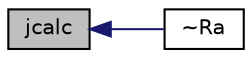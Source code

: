 digraph "jcalc"
{
  bgcolor="transparent";
  edge [fontname="Helvetica",fontsize="10",labelfontname="Helvetica",labelfontsize="10"];
  node [fontname="Helvetica",fontsize="10",shape=record];
  rankdir="LR";
  Node339 [label="jcalc",height=0.2,width=0.4,color="black", fillcolor="grey75", style="filled", fontcolor="black"];
  Node339 -> Node340 [dir="back",color="midnightblue",fontsize="10",style="solid",fontname="Helvetica"];
  Node340 [label="~Ra",height=0.2,width=0.4,color="black",URL="$a30397.html#ae4702ae7675267df1cf332909cc07f5d",tooltip="Destructor. "];
}
